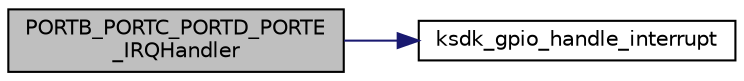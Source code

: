 digraph "PORTB_PORTC_PORTD_PORTE_IRQHandler"
{
  edge [fontname="Helvetica",fontsize="10",labelfontname="Helvetica",labelfontsize="10"];
  node [fontname="Helvetica",fontsize="10",shape=record];
  rankdir="LR";
  Node7 [label="PORTB_PORTC_PORTD_PORTE\l_IRQHandler",height=0.2,width=0.4,color="black", fillcolor="grey75", style="filled", fontcolor="black"];
  Node7 -> Node8 [color="midnightblue",fontsize="10",style="solid",fontname="Helvetica"];
  Node8 [label="ksdk_gpio_handle_interrupt",height=0.2,width=0.4,color="black", fillcolor="white", style="filled",URL="$gpio__driver__irq__kl27z_8c.html#ae1f26b9bce765af15e31dc9a9e23a305"];
}
